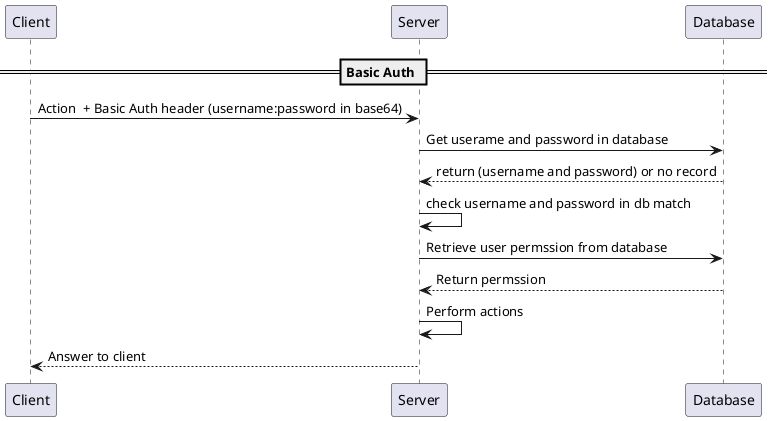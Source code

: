 @startuml
participant Client as C
participant Server as S 
participant Database as DB
 

== Basic Auth ==


C -> S: Action  + Basic Auth header (username:password in base64)
S -> DB: Get userame and password in database
DB --> S: return (username and password) or no record
S -> S: check username and password in db match
S -> DB : Retrieve user permssion from database
DB --> S: Return permssion 
S -> S : Perform actions
S --> C: Answer to client  

'Digest is similar to basic auth except we receive a password hash

@enduml